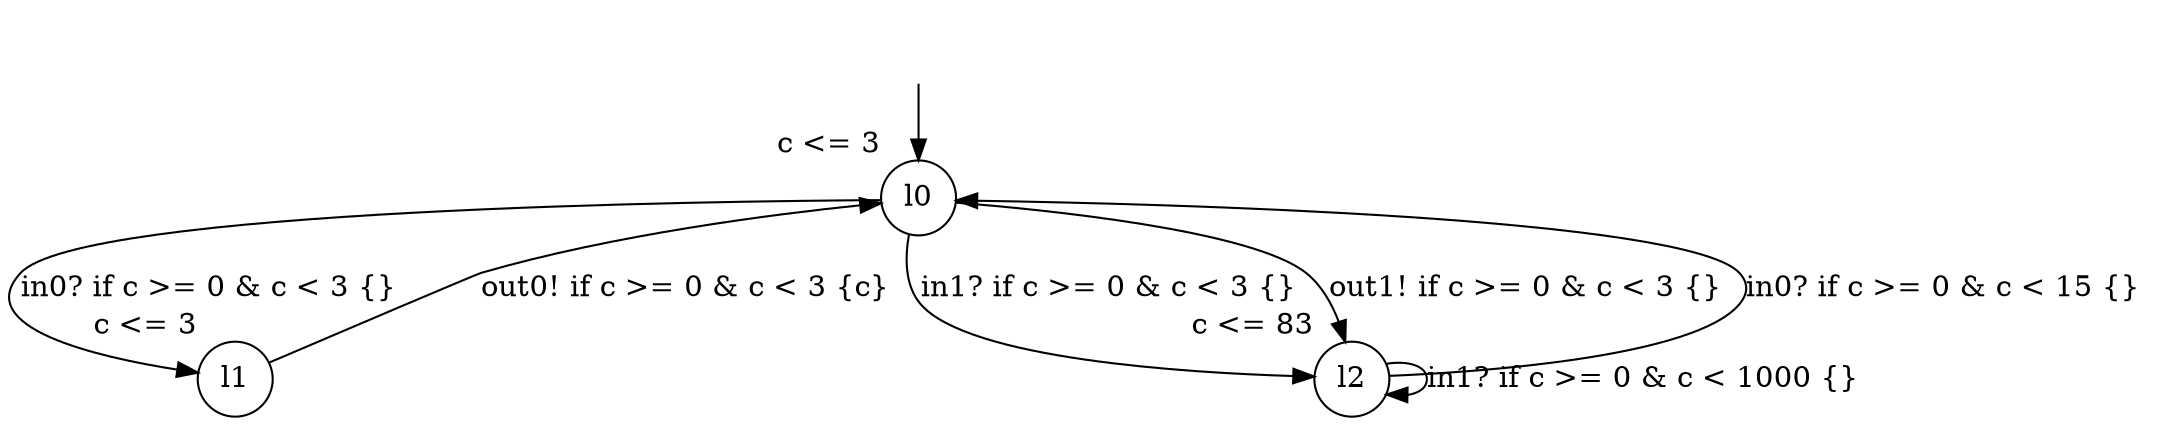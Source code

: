 digraph g {
__start0 [label="" shape="none"];
l0 [shape="circle" margin=0 label="l0", xlabel="c <= 3"];
l1 [shape="circle" margin=0 label="l1", xlabel="c <= 3"];
l2 [shape="circle" margin=0 label="l2", xlabel="c <= 83"];
l0 -> l2 [label="in1? if c >= 0 & c < 3 {} "];
l0 -> l2 [label="out1! if c >= 0 & c < 3 {} "];
l0 -> l1 [label="in0? if c >= 0 & c < 3 {} "];
l1 -> l0 [label="out0! if c >= 0 & c < 3 {c} "];
l2 -> l0 [label="in0? if c >= 0 & c < 15 {} "];
l2 -> l2 [label="in1? if c >= 0 & c < 1000 {} "];
__start0 -> l0;
}

